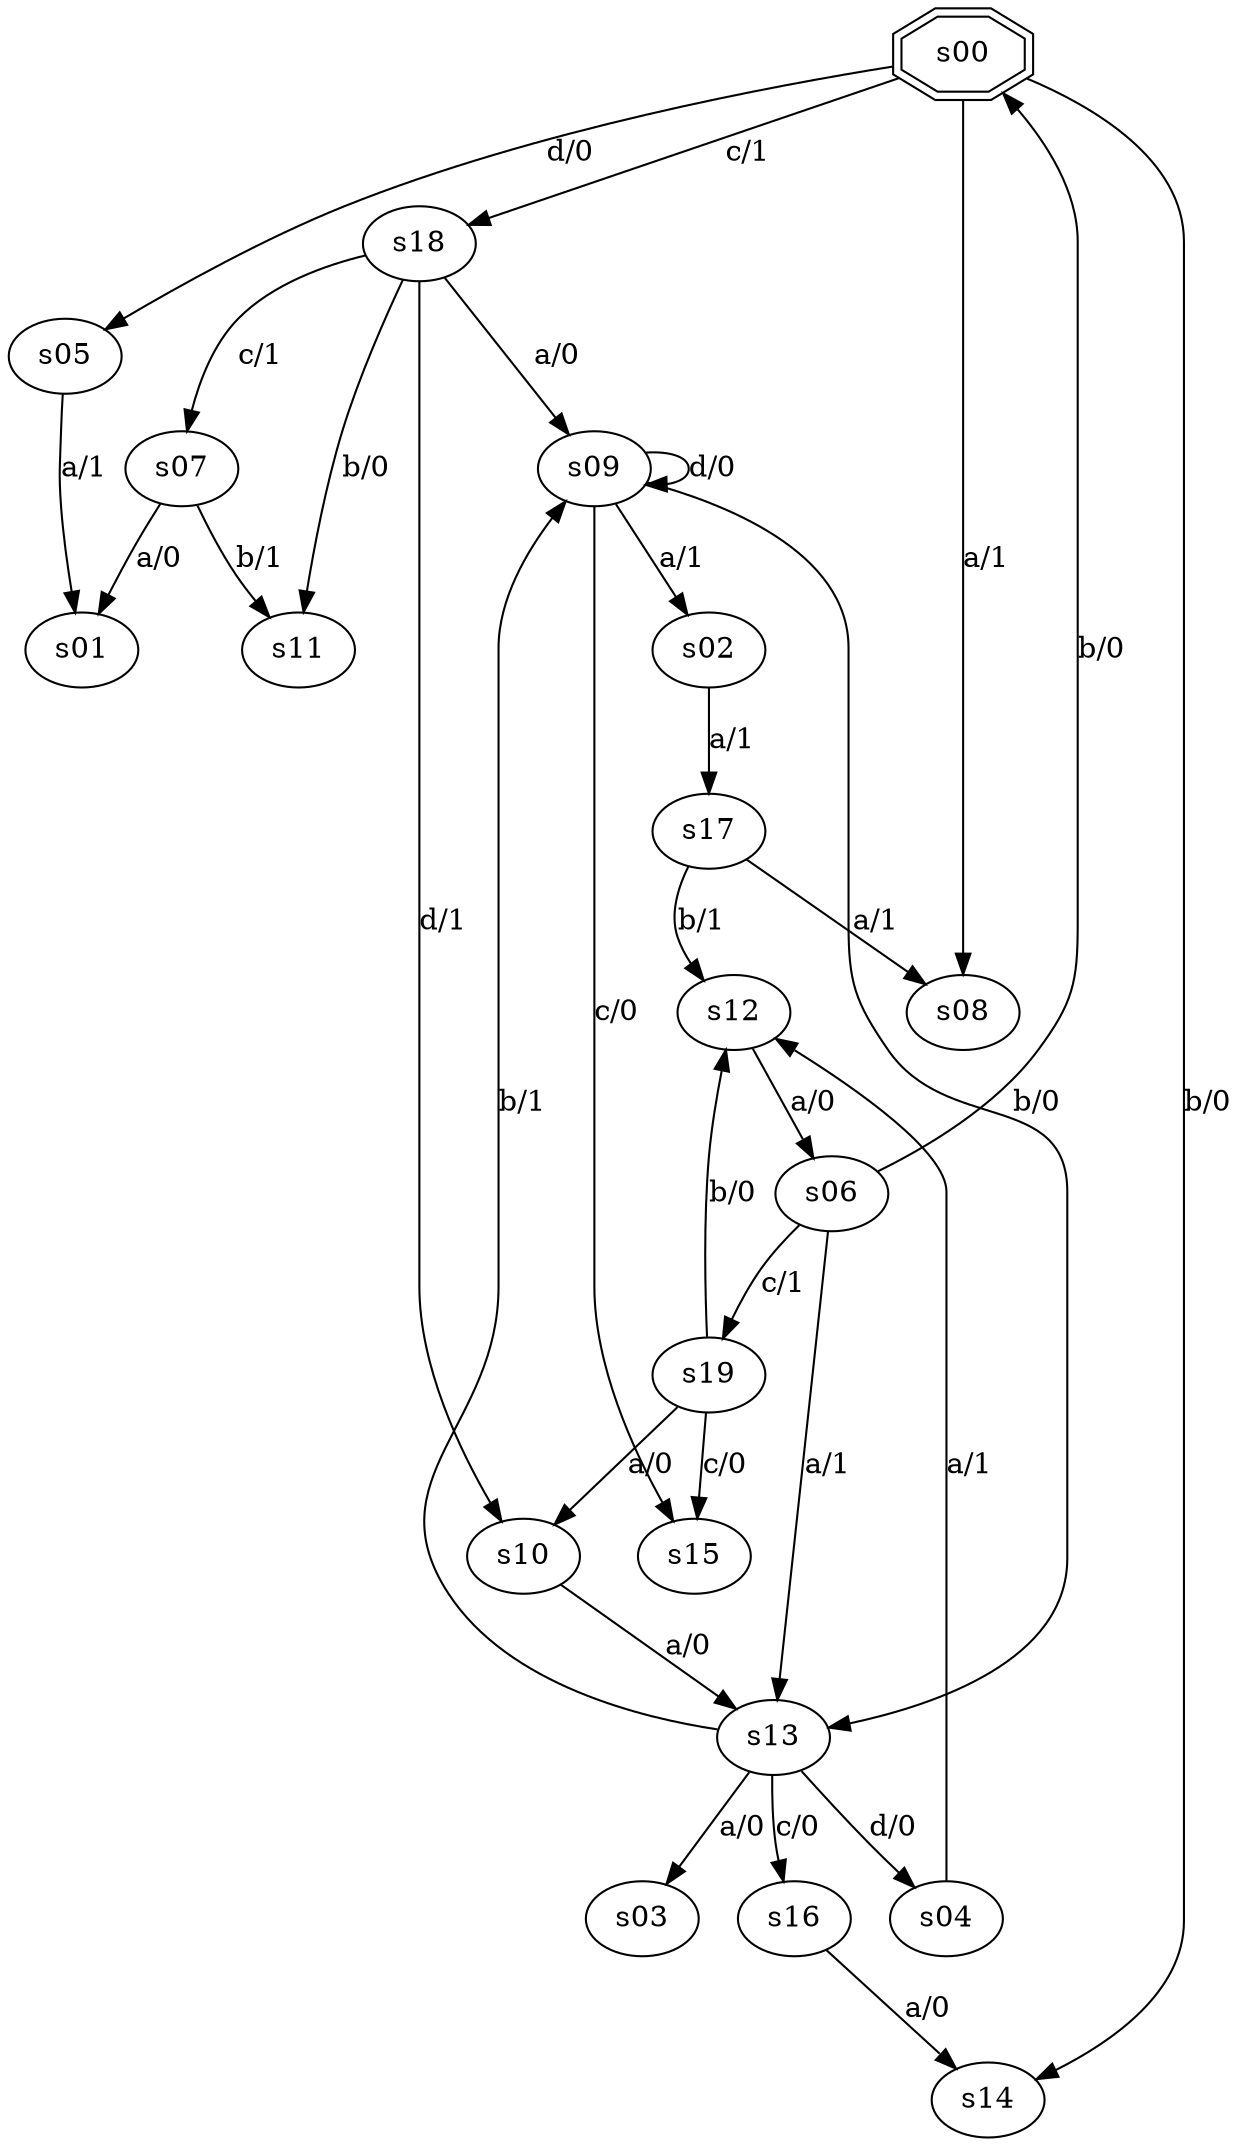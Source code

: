 digraph graph_050 {
	s00 -> s08 [label="a/1"];
	s00 -> s14 [label="b/0"];
	s00 -> s18 [label="c/1"];
	s00 -> s05 [label="d/0"];
	s02 -> s17 [label="a/1"];
	s04 -> s12 [label="a/1"];
	s05 -> s01 [label="a/1"];
	s06 -> s13 [label="a/1"];
	s06 -> s00 [label="b/0"];
	s06 -> s19 [label="c/1"];
	s07 -> s01 [label="a/0"];
	s07 -> s11 [label="b/1"];
	s09 -> s02 [label="a/1"];
	s09 -> s13 [label="b/0"];
	s09 -> s15 [label="c/0"];
	s09 -> s09 [label="d/0"];
	s10 -> s13 [label="a/0"];
	s12 -> s06 [label="a/0"];
	s13 -> s03 [label="a/0"];
	s13 -> s09 [label="b/1"];
	s13 -> s16 [label="c/0"];
	s13 -> s04 [label="d/0"];
	s16 -> s14 [label="a/0"];
	s17 -> s08 [label="a/1"];
	s17 -> s12 [label="b/1"];
	s18 -> s09 [label="a/0"];
	s18 -> s11 [label="b/0"];
	s18 -> s07 [label="c/1"];
	s18 -> s10 [label="d/1"];
	s19 -> s10 [label="a/0"];
	s19 -> s12 [label="b/0"];
	s19 -> s15 [label="c/0"];
	s00 [shape=doubleoctagon];
}